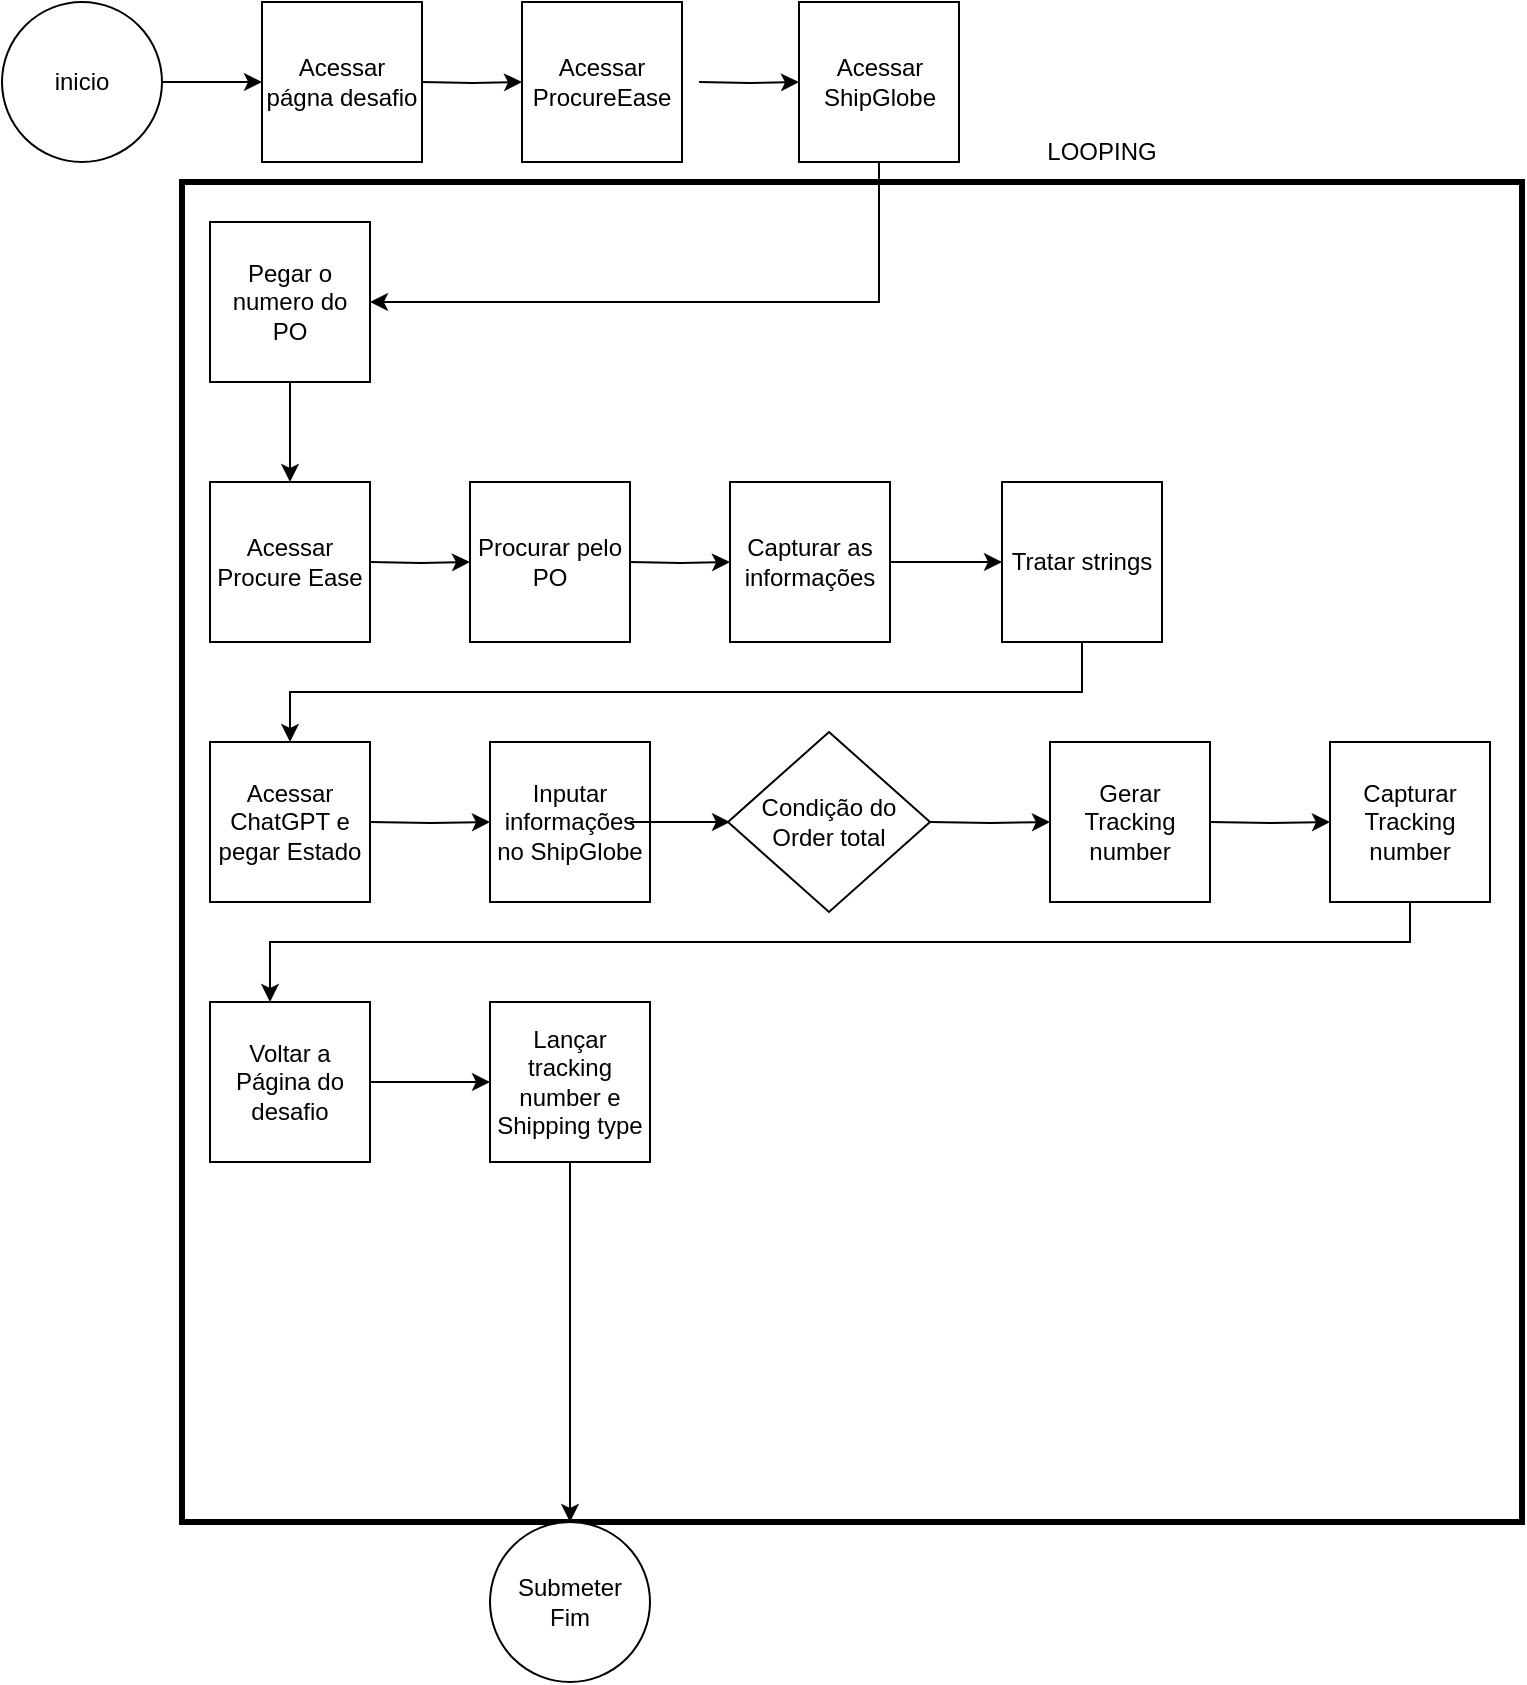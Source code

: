 <mxfile version="22.0.5" type="github">
  <diagram name="Página-1" id="6cXJAgSFR8SDZvRuZiDq">
    <mxGraphModel dx="880" dy="478" grid="1" gridSize="10" guides="1" tooltips="1" connect="1" arrows="1" fold="1" page="1" pageScale="1" pageWidth="827" pageHeight="1169" math="0" shadow="0">
      <root>
        <mxCell id="0" />
        <mxCell id="1" parent="0" />
        <mxCell id="vPdgHRfFSWfKp6ZztJ-t-41" value="" style="whiteSpace=wrap;html=1;aspect=fixed;fillColor=none;strokeWidth=3;" parent="1" vertex="1">
          <mxGeometry x="130" y="110" width="670" height="670" as="geometry" />
        </mxCell>
        <mxCell id="vPdgHRfFSWfKp6ZztJ-t-4" style="edgeStyle=orthogonalEdgeStyle;rounded=0;orthogonalLoop=1;jettySize=auto;html=1;exitX=1;exitY=0.5;exitDx=0;exitDy=0;entryX=0;entryY=0.5;entryDx=0;entryDy=0;" parent="1" source="vPdgHRfFSWfKp6ZztJ-t-1" target="vPdgHRfFSWfKp6ZztJ-t-2" edge="1">
          <mxGeometry relative="1" as="geometry" />
        </mxCell>
        <mxCell id="vPdgHRfFSWfKp6ZztJ-t-1" value="inicio" style="ellipse;whiteSpace=wrap;html=1;aspect=fixed;" parent="1" vertex="1">
          <mxGeometry x="40" y="20" width="80" height="80" as="geometry" />
        </mxCell>
        <mxCell id="vPdgHRfFSWfKp6ZztJ-t-2" value="Acessar págna desafio" style="whiteSpace=wrap;html=1;aspect=fixed;" parent="1" vertex="1">
          <mxGeometry x="170" y="20" width="80" height="80" as="geometry" />
        </mxCell>
        <mxCell id="tLZP72f9Z5mE0d8gs10f-4" style="edgeStyle=orthogonalEdgeStyle;rounded=0;orthogonalLoop=1;jettySize=auto;html=1;exitX=0.5;exitY=1;exitDx=0;exitDy=0;entryX=0.5;entryY=0;entryDx=0;entryDy=0;" edge="1" parent="1" source="vPdgHRfFSWfKp6ZztJ-t-6" target="vPdgHRfFSWfKp6ZztJ-t-12">
          <mxGeometry relative="1" as="geometry" />
        </mxCell>
        <mxCell id="vPdgHRfFSWfKp6ZztJ-t-6" value="Pegar o numero do PO" style="whiteSpace=wrap;html=1;aspect=fixed;" parent="1" vertex="1">
          <mxGeometry x="144" y="130" width="80" height="80" as="geometry" />
        </mxCell>
        <mxCell id="vPdgHRfFSWfKp6ZztJ-t-12" value="Acessar Procure Ease" style="whiteSpace=wrap;html=1;aspect=fixed;" parent="1" vertex="1">
          <mxGeometry x="144" y="260" width="80" height="80" as="geometry" />
        </mxCell>
        <mxCell id="vPdgHRfFSWfKp6ZztJ-t-13" style="edgeStyle=orthogonalEdgeStyle;rounded=0;orthogonalLoop=1;jettySize=auto;html=1;exitX=1;exitY=0.5;exitDx=0;exitDy=0;entryX=0;entryY=0.5;entryDx=0;entryDy=0;" parent="1" target="vPdgHRfFSWfKp6ZztJ-t-14" edge="1">
          <mxGeometry relative="1" as="geometry">
            <mxPoint x="224" y="300" as="sourcePoint" />
          </mxGeometry>
        </mxCell>
        <mxCell id="vPdgHRfFSWfKp6ZztJ-t-14" value="Procurar pelo PO" style="whiteSpace=wrap;html=1;aspect=fixed;" parent="1" vertex="1">
          <mxGeometry x="274" y="260" width="80" height="80" as="geometry" />
        </mxCell>
        <mxCell id="vPdgHRfFSWfKp6ZztJ-t-18" value="Acessar ChatGPT e pegar Estado" style="whiteSpace=wrap;html=1;aspect=fixed;" parent="1" vertex="1">
          <mxGeometry x="144" y="390" width="80" height="80" as="geometry" />
        </mxCell>
        <mxCell id="vPdgHRfFSWfKp6ZztJ-t-19" style="edgeStyle=orthogonalEdgeStyle;rounded=0;orthogonalLoop=1;jettySize=auto;html=1;exitX=1;exitY=0.5;exitDx=0;exitDy=0;entryX=0;entryY=0.5;entryDx=0;entryDy=0;" parent="1" target="vPdgHRfFSWfKp6ZztJ-t-20" edge="1">
          <mxGeometry relative="1" as="geometry">
            <mxPoint x="224" y="430" as="sourcePoint" />
          </mxGeometry>
        </mxCell>
        <mxCell id="vPdgHRfFSWfKp6ZztJ-t-20" value="Inputar informações no ShipGlobe" style="whiteSpace=wrap;html=1;aspect=fixed;" parent="1" vertex="1">
          <mxGeometry x="284" y="390" width="80" height="80" as="geometry" />
        </mxCell>
        <mxCell id="vPdgHRfFSWfKp6ZztJ-t-23" style="edgeStyle=orthogonalEdgeStyle;rounded=0;orthogonalLoop=1;jettySize=auto;html=1;exitX=1;exitY=0.5;exitDx=0;exitDy=0;entryX=0;entryY=0.5;entryDx=0;entryDy=0;" parent="1" edge="1">
          <mxGeometry relative="1" as="geometry">
            <mxPoint x="354" y="430" as="sourcePoint" />
            <mxPoint x="404" y="430" as="targetPoint" />
          </mxGeometry>
        </mxCell>
        <mxCell id="vPdgHRfFSWfKp6ZztJ-t-26" value="Condição do Order total" style="rhombus;whiteSpace=wrap;html=1;" parent="1" vertex="1">
          <mxGeometry x="403" y="385" width="101" height="90" as="geometry" />
        </mxCell>
        <mxCell id="vPdgHRfFSWfKp6ZztJ-t-27" style="edgeStyle=orthogonalEdgeStyle;rounded=0;orthogonalLoop=1;jettySize=auto;html=1;exitX=1;exitY=0.5;exitDx=0;exitDy=0;entryX=0;entryY=0.5;entryDx=0;entryDy=0;" parent="1" target="vPdgHRfFSWfKp6ZztJ-t-28" edge="1">
          <mxGeometry relative="1" as="geometry">
            <mxPoint x="504" y="430" as="sourcePoint" />
          </mxGeometry>
        </mxCell>
        <mxCell id="vPdgHRfFSWfKp6ZztJ-t-28" value="Gerar Tracking number" style="whiteSpace=wrap;html=1;aspect=fixed;" parent="1" vertex="1">
          <mxGeometry x="564" y="390" width="80" height="80" as="geometry" />
        </mxCell>
        <mxCell id="vPdgHRfFSWfKp6ZztJ-t-29" style="edgeStyle=orthogonalEdgeStyle;rounded=0;orthogonalLoop=1;jettySize=auto;html=1;exitX=1;exitY=0.5;exitDx=0;exitDy=0;entryX=0;entryY=0.5;entryDx=0;entryDy=0;" parent="1" target="vPdgHRfFSWfKp6ZztJ-t-30" edge="1">
          <mxGeometry relative="1" as="geometry">
            <mxPoint x="644" y="430" as="sourcePoint" />
          </mxGeometry>
        </mxCell>
        <mxCell id="vPdgHRfFSWfKp6ZztJ-t-30" value="Capturar Tracking number" style="whiteSpace=wrap;html=1;aspect=fixed;" parent="1" vertex="1">
          <mxGeometry x="704" y="390" width="80" height="80" as="geometry" />
        </mxCell>
        <mxCell id="vPdgHRfFSWfKp6ZztJ-t-31" style="edgeStyle=orthogonalEdgeStyle;rounded=0;orthogonalLoop=1;jettySize=auto;html=1;exitX=0.5;exitY=1;exitDx=0;exitDy=0;" parent="1" edge="1">
          <mxGeometry relative="1" as="geometry">
            <mxPoint x="174" y="520" as="targetPoint" />
            <mxPoint x="744" y="470" as="sourcePoint" />
            <Array as="points">
              <mxPoint x="744" y="490" />
              <mxPoint x="174" y="490" />
              <mxPoint x="174" y="520" />
            </Array>
          </mxGeometry>
        </mxCell>
        <mxCell id="vPdgHRfFSWfKp6ZztJ-t-32" value="Voltar a Página do desafio" style="whiteSpace=wrap;html=1;aspect=fixed;" parent="1" vertex="1">
          <mxGeometry x="144" y="520" width="80" height="80" as="geometry" />
        </mxCell>
        <mxCell id="vPdgHRfFSWfKp6ZztJ-t-33" style="edgeStyle=orthogonalEdgeStyle;rounded=0;orthogonalLoop=1;jettySize=auto;html=1;exitX=1;exitY=0.5;exitDx=0;exitDy=0;entryX=0;entryY=0.5;entryDx=0;entryDy=0;" parent="1" edge="1">
          <mxGeometry relative="1" as="geometry">
            <mxPoint x="224" y="560" as="sourcePoint" />
            <mxPoint x="284" y="560" as="targetPoint" />
          </mxGeometry>
        </mxCell>
        <mxCell id="vPdgHRfFSWfKp6ZztJ-t-45" style="edgeStyle=orthogonalEdgeStyle;rounded=0;orthogonalLoop=1;jettySize=auto;html=1;exitX=0.5;exitY=1;exitDx=0;exitDy=0;" parent="1" source="vPdgHRfFSWfKp6ZztJ-t-34" target="vPdgHRfFSWfKp6ZztJ-t-41" edge="1">
          <mxGeometry relative="1" as="geometry">
            <Array as="points">
              <mxPoint x="430" y="700" />
              <mxPoint x="430" y="700" />
            </Array>
          </mxGeometry>
        </mxCell>
        <mxCell id="vPdgHRfFSWfKp6ZztJ-t-34" value="Lançar tracking number e Shipping type" style="whiteSpace=wrap;html=1;aspect=fixed;" parent="1" vertex="1">
          <mxGeometry x="284" y="520" width="80" height="80" as="geometry" />
        </mxCell>
        <mxCell id="vPdgHRfFSWfKp6ZztJ-t-36" value="Submeter&lt;br&gt;Fim" style="ellipse;whiteSpace=wrap;html=1;aspect=fixed;" parent="1" vertex="1">
          <mxGeometry x="284" y="780" width="80" height="80" as="geometry" />
        </mxCell>
        <mxCell id="vPdgHRfFSWfKp6ZztJ-t-42" style="edgeStyle=orthogonalEdgeStyle;rounded=0;orthogonalLoop=1;jettySize=auto;html=1;exitX=0.5;exitY=1;exitDx=0;exitDy=0;" parent="1" source="vPdgHRfFSWfKp6ZztJ-t-41" target="vPdgHRfFSWfKp6ZztJ-t-41" edge="1">
          <mxGeometry relative="1" as="geometry" />
        </mxCell>
        <mxCell id="vPdgHRfFSWfKp6ZztJ-t-47" value="LOOPING" style="text;strokeColor=none;align=center;fillColor=none;html=1;verticalAlign=middle;whiteSpace=wrap;rounded=0;" parent="1" vertex="1">
          <mxGeometry x="560" y="80" width="60" height="30" as="geometry" />
        </mxCell>
        <mxCell id="tLZP72f9Z5mE0d8gs10f-1" style="edgeStyle=orthogonalEdgeStyle;rounded=0;orthogonalLoop=1;jettySize=auto;html=1;exitX=1;exitY=0.5;exitDx=0;exitDy=0;entryX=0;entryY=0.5;entryDx=0;entryDy=0;" edge="1" parent="1" target="tLZP72f9Z5mE0d8gs10f-2">
          <mxGeometry relative="1" as="geometry">
            <mxPoint x="250" y="60" as="sourcePoint" />
          </mxGeometry>
        </mxCell>
        <mxCell id="tLZP72f9Z5mE0d8gs10f-2" value="Acessar ProcureEase" style="whiteSpace=wrap;html=1;aspect=fixed;" vertex="1" parent="1">
          <mxGeometry x="300" y="20" width="80" height="80" as="geometry" />
        </mxCell>
        <mxCell id="tLZP72f9Z5mE0d8gs10f-5" style="edgeStyle=orthogonalEdgeStyle;rounded=0;orthogonalLoop=1;jettySize=auto;html=1;exitX=1;exitY=0.5;exitDx=0;exitDy=0;entryX=0;entryY=0.5;entryDx=0;entryDy=0;" edge="1" parent="1" target="tLZP72f9Z5mE0d8gs10f-6">
          <mxGeometry relative="1" as="geometry">
            <mxPoint x="388.5" y="60" as="sourcePoint" />
          </mxGeometry>
        </mxCell>
        <mxCell id="tLZP72f9Z5mE0d8gs10f-10" style="edgeStyle=orthogonalEdgeStyle;rounded=0;orthogonalLoop=1;jettySize=auto;html=1;exitX=0.5;exitY=1;exitDx=0;exitDy=0;entryX=1;entryY=0.5;entryDx=0;entryDy=0;" edge="1" parent="1" source="tLZP72f9Z5mE0d8gs10f-6" target="vPdgHRfFSWfKp6ZztJ-t-6">
          <mxGeometry relative="1" as="geometry">
            <mxPoint x="380" y="240" as="targetPoint" />
          </mxGeometry>
        </mxCell>
        <mxCell id="tLZP72f9Z5mE0d8gs10f-6" value="Acessar ShipGlobe" style="whiteSpace=wrap;html=1;aspect=fixed;" vertex="1" parent="1">
          <mxGeometry x="438.5" y="20" width="80" height="80" as="geometry" />
        </mxCell>
        <mxCell id="tLZP72f9Z5mE0d8gs10f-13" style="edgeStyle=orthogonalEdgeStyle;rounded=0;orthogonalLoop=1;jettySize=auto;html=1;exitX=1;exitY=0.5;exitDx=0;exitDy=0;entryX=0;entryY=0.5;entryDx=0;entryDy=0;" edge="1" parent="1" target="tLZP72f9Z5mE0d8gs10f-14">
          <mxGeometry relative="1" as="geometry">
            <mxPoint x="354" y="300" as="sourcePoint" />
          </mxGeometry>
        </mxCell>
        <mxCell id="tLZP72f9Z5mE0d8gs10f-23" style="edgeStyle=orthogonalEdgeStyle;rounded=0;orthogonalLoop=1;jettySize=auto;html=1;exitX=1;exitY=0.5;exitDx=0;exitDy=0;entryX=0;entryY=0.5;entryDx=0;entryDy=0;" edge="1" parent="1" source="tLZP72f9Z5mE0d8gs10f-14" target="tLZP72f9Z5mE0d8gs10f-16">
          <mxGeometry relative="1" as="geometry" />
        </mxCell>
        <mxCell id="tLZP72f9Z5mE0d8gs10f-14" value="Capturar as informações" style="whiteSpace=wrap;html=1;aspect=fixed;" vertex="1" parent="1">
          <mxGeometry x="404" y="260" width="80" height="80" as="geometry" />
        </mxCell>
        <mxCell id="tLZP72f9Z5mE0d8gs10f-19" style="edgeStyle=orthogonalEdgeStyle;rounded=0;orthogonalLoop=1;jettySize=auto;html=1;exitX=0.5;exitY=1;exitDx=0;exitDy=0;entryX=0.5;entryY=0;entryDx=0;entryDy=0;" edge="1" parent="1" source="tLZP72f9Z5mE0d8gs10f-16" target="vPdgHRfFSWfKp6ZztJ-t-18">
          <mxGeometry relative="1" as="geometry" />
        </mxCell>
        <mxCell id="tLZP72f9Z5mE0d8gs10f-16" value="Tratar strings" style="whiteSpace=wrap;html=1;aspect=fixed;" vertex="1" parent="1">
          <mxGeometry x="540" y="260" width="80" height="80" as="geometry" />
        </mxCell>
      </root>
    </mxGraphModel>
  </diagram>
</mxfile>
